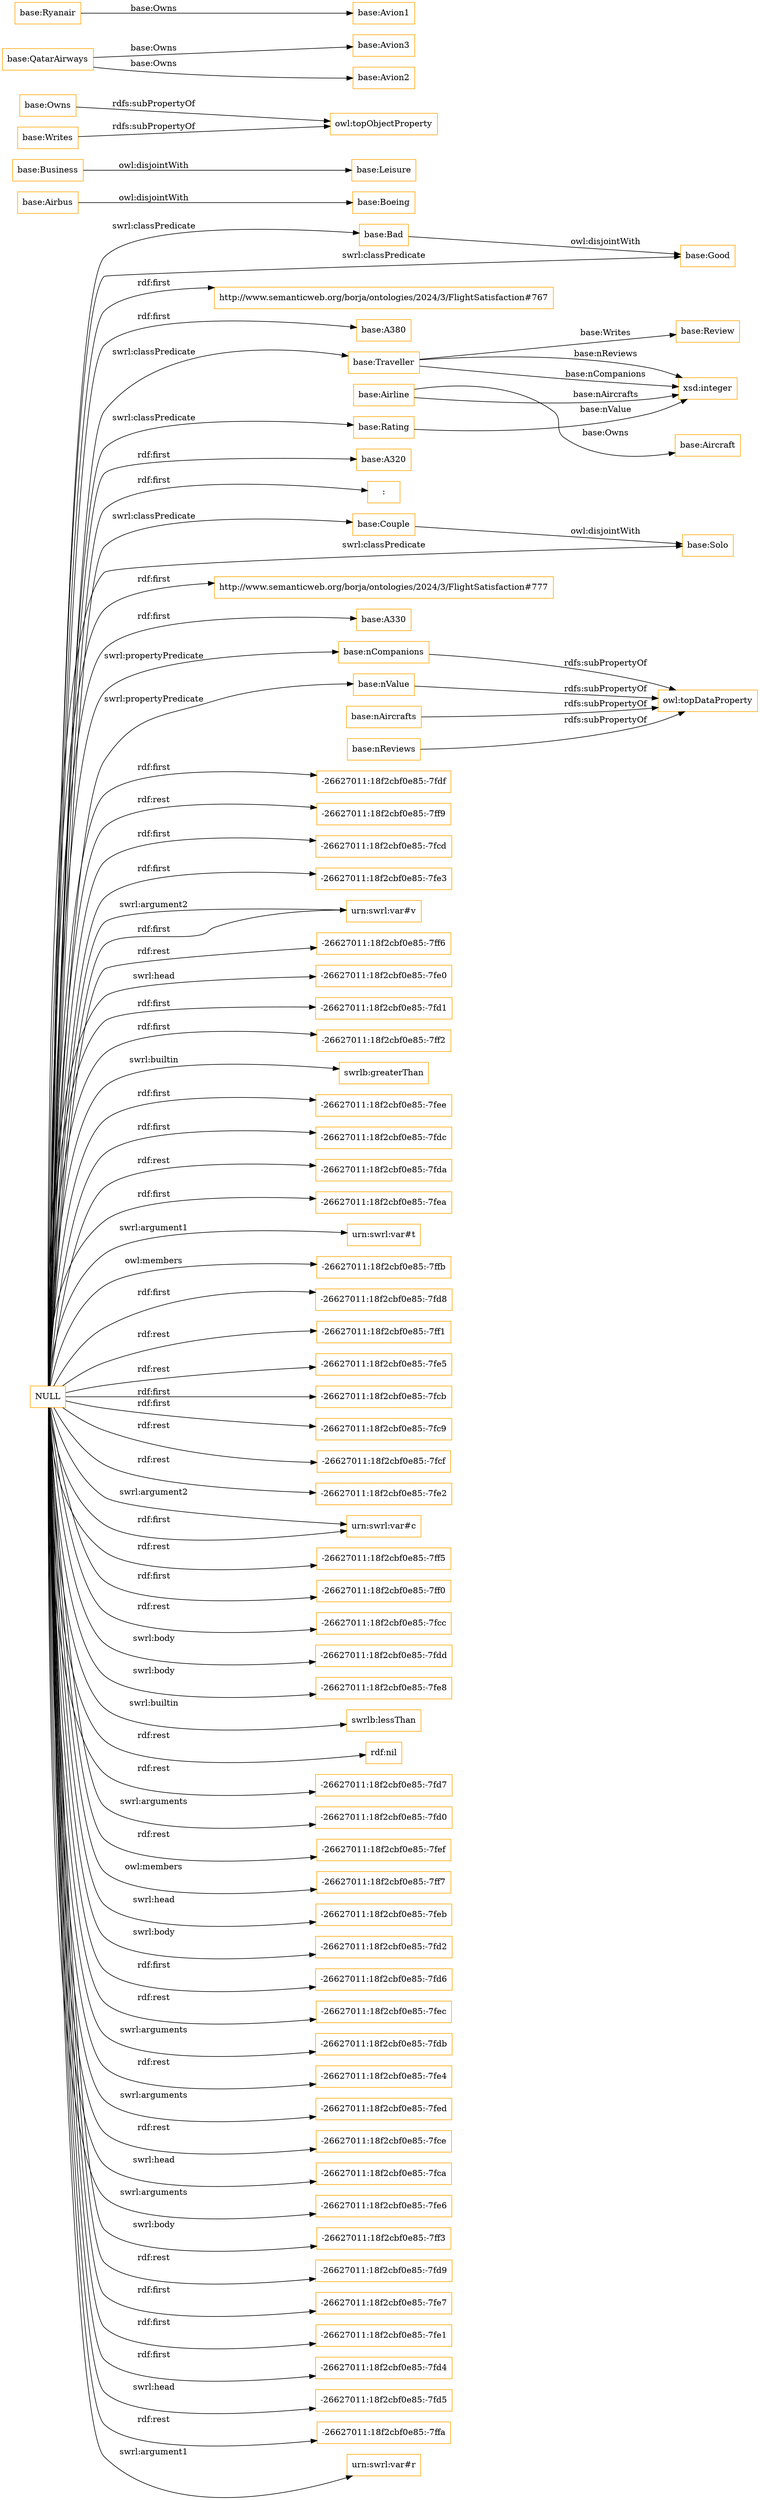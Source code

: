 digraph ar2dtool_diagram { 
rankdir=LR;
size="1501"
node [shape = rectangle, color="orange"]; "base:Bad" "base:Review" "base:Airline" "base:Boeing" "http://www.semanticweb.org/borja/ontologies/2024/3/FlightSatisfaction#767" "base:Aircraft" "base:A380" "base:Traveller" "base:A320" ":" "base:Couple" "http://www.semanticweb.org/borja/ontologies/2024/3/FlightSatisfaction#777" "base:Solo" "base:Leisure" "base:Good" "base:Business" "base:Rating" "base:Airbus" "base:A330" ; /*classes style*/
	"base:Couple" -> "base:Solo" [ label = "owl:disjointWith" ];
	"base:nCompanions" -> "owl:topDataProperty" [ label = "rdfs:subPropertyOf" ];
	"base:Bad" -> "base:Good" [ label = "owl:disjointWith" ];
	"base:Owns" -> "owl:topObjectProperty" [ label = "rdfs:subPropertyOf" ];
	"base:Business" -> "base:Leisure" [ label = "owl:disjointWith" ];
	"base:QatarAirways" -> "base:Avion3" [ label = "base:Owns" ];
	"base:QatarAirways" -> "base:Avion2" [ label = "base:Owns" ];
	"base:nValue" -> "owl:topDataProperty" [ label = "rdfs:subPropertyOf" ];
	"base:Airbus" -> "base:Boeing" [ label = "owl:disjointWith" ];
	"base:nAircrafts" -> "owl:topDataProperty" [ label = "rdfs:subPropertyOf" ];
	"base:Ryanair" -> "base:Avion1" [ label = "base:Owns" ];
	"base:nReviews" -> "owl:topDataProperty" [ label = "rdfs:subPropertyOf" ];
	"NULL" -> "http://www.semanticweb.org/borja/ontologies/2024/3/FlightSatisfaction#777" [ label = "rdf:first" ];
	"NULL" -> "-26627011:18f2cbf0e85:-7fdf" [ label = "rdf:first" ];
	"NULL" -> "-26627011:18f2cbf0e85:-7ff9" [ label = "rdf:rest" ];
	"NULL" -> "base:Solo" [ label = "swrl:classPredicate" ];
	"NULL" -> "base:Traveller" [ label = "swrl:classPredicate" ];
	"NULL" -> "-26627011:18f2cbf0e85:-7fcd" [ label = "rdf:first" ];
	"NULL" -> "-26627011:18f2cbf0e85:-7fe3" [ label = "rdf:first" ];
	"NULL" -> "urn:swrl:var#v" [ label = "swrl:argument2" ];
	"NULL" -> "-26627011:18f2cbf0e85:-7ff6" [ label = "rdf:rest" ];
	"NULL" -> "-26627011:18f2cbf0e85:-7fe0" [ label = "swrl:head" ];
	"NULL" -> "base:Bad" [ label = "swrl:classPredicate" ];
	"NULL" -> "-26627011:18f2cbf0e85:-7fd1" [ label = "rdf:first" ];
	"NULL" -> "base:Couple" [ label = "swrl:classPredicate" ];
	"NULL" -> "-26627011:18f2cbf0e85:-7ff2" [ label = "rdf:first" ];
	"NULL" -> "swrlb:greaterThan" [ label = "swrl:builtin" ];
	"NULL" -> "-26627011:18f2cbf0e85:-7fee" [ label = "rdf:first" ];
	"NULL" -> "base:A380" [ label = "rdf:first" ];
	"NULL" -> "-26627011:18f2cbf0e85:-7fdc" [ label = "rdf:first" ];
	"NULL" -> "-26627011:18f2cbf0e85:-7fda" [ label = "rdf:rest" ];
	"NULL" -> "-26627011:18f2cbf0e85:-7fea" [ label = "rdf:first" ];
	"NULL" -> "urn:swrl:var#t" [ label = "swrl:argument1" ];
	"NULL" -> "base:A320" [ label = "rdf:first" ];
	"NULL" -> "-26627011:18f2cbf0e85:-7ffb" [ label = "owl:members" ];
	"NULL" -> "-26627011:18f2cbf0e85:-7fd8" [ label = "rdf:first" ];
	"NULL" -> "-26627011:18f2cbf0e85:-7ff1" [ label = "rdf:rest" ];
	"NULL" -> "-26627011:18f2cbf0e85:-7fe5" [ label = "rdf:rest" ];
	"NULL" -> "urn:swrl:var#v" [ label = "rdf:first" ];
	"NULL" -> "-26627011:18f2cbf0e85:-7fcb" [ label = "rdf:first" ];
	"NULL" -> "-26627011:18f2cbf0e85:-7fc9" [ label = "rdf:first" ];
	"NULL" -> "base:nValue" [ label = "swrl:propertyPredicate" ];
	"NULL" -> "-26627011:18f2cbf0e85:-7fcf" [ label = "rdf:rest" ];
	"NULL" -> "-26627011:18f2cbf0e85:-7fe2" [ label = "rdf:rest" ];
	"NULL" -> "urn:swrl:var#c" [ label = "swrl:argument2" ];
	"NULL" -> "-26627011:18f2cbf0e85:-7ff5" [ label = "rdf:rest" ];
	"NULL" -> "-26627011:18f2cbf0e85:-7ff0" [ label = "rdf:first" ];
	"NULL" -> "-26627011:18f2cbf0e85:-7fcc" [ label = "rdf:rest" ];
	"NULL" -> "-26627011:18f2cbf0e85:-7fdd" [ label = "swrl:body" ];
	"NULL" -> "-26627011:18f2cbf0e85:-7fe8" [ label = "swrl:body" ];
	"NULL" -> "swrlb:lessThan" [ label = "swrl:builtin" ];
	"NULL" -> ":" [ label = "rdf:first" ];
	"NULL" -> "rdf:nil" [ label = "rdf:rest" ];
	"NULL" -> "-26627011:18f2cbf0e85:-7fd7" [ label = "rdf:rest" ];
	"NULL" -> "urn:swrl:var#c" [ label = "rdf:first" ];
	"NULL" -> "-26627011:18f2cbf0e85:-7fd0" [ label = "swrl:arguments" ];
	"NULL" -> "-26627011:18f2cbf0e85:-7fef" [ label = "rdf:rest" ];
	"NULL" -> "-26627011:18f2cbf0e85:-7ff7" [ label = "owl:members" ];
	"NULL" -> "-26627011:18f2cbf0e85:-7feb" [ label = "swrl:head" ];
	"NULL" -> "-26627011:18f2cbf0e85:-7fd2" [ label = "swrl:body" ];
	"NULL" -> "-26627011:18f2cbf0e85:-7fd6" [ label = "rdf:first" ];
	"NULL" -> "base:Rating" [ label = "swrl:classPredicate" ];
	"NULL" -> "-26627011:18f2cbf0e85:-7fec" [ label = "rdf:rest" ];
	"NULL" -> "-26627011:18f2cbf0e85:-7fdb" [ label = "swrl:arguments" ];
	"NULL" -> "-26627011:18f2cbf0e85:-7fe4" [ label = "rdf:rest" ];
	"NULL" -> "-26627011:18f2cbf0e85:-7fed" [ label = "swrl:arguments" ];
	"NULL" -> "-26627011:18f2cbf0e85:-7fce" [ label = "rdf:rest" ];
	"NULL" -> "-26627011:18f2cbf0e85:-7fca" [ label = "swrl:head" ];
	"NULL" -> "-26627011:18f2cbf0e85:-7fe6" [ label = "swrl:arguments" ];
	"NULL" -> "-26627011:18f2cbf0e85:-7ff3" [ label = "swrl:body" ];
	"NULL" -> "-26627011:18f2cbf0e85:-7fd9" [ label = "rdf:rest" ];
	"NULL" -> "http://www.semanticweb.org/borja/ontologies/2024/3/FlightSatisfaction#767" [ label = "rdf:first" ];
	"NULL" -> "-26627011:18f2cbf0e85:-7fe7" [ label = "rdf:first" ];
	"NULL" -> "-26627011:18f2cbf0e85:-7fe1" [ label = "rdf:first" ];
	"NULL" -> "-26627011:18f2cbf0e85:-7fd4" [ label = "rdf:first" ];
	"NULL" -> "-26627011:18f2cbf0e85:-7fd5" [ label = "swrl:head" ];
	"NULL" -> "-26627011:18f2cbf0e85:-7ffa" [ label = "rdf:rest" ];
	"NULL" -> "base:A330" [ label = "rdf:first" ];
	"NULL" -> "base:nCompanions" [ label = "swrl:propertyPredicate" ];
	"NULL" -> "base:Good" [ label = "swrl:classPredicate" ];
	"NULL" -> "urn:swrl:var#r" [ label = "swrl:argument1" ];
	"base:Writes" -> "owl:topObjectProperty" [ label = "rdfs:subPropertyOf" ];
	"base:Airline" -> "xsd:integer" [ label = "base:nAircrafts" ];
	"base:Airline" -> "base:Aircraft" [ label = "base:Owns" ];
	"base:Traveller" -> "xsd:integer" [ label = "base:nReviews" ];
	"base:Traveller" -> "xsd:integer" [ label = "base:nCompanions" ];
	"base:Rating" -> "xsd:integer" [ label = "base:nValue" ];
	"base:Traveller" -> "base:Review" [ label = "base:Writes" ];

}
